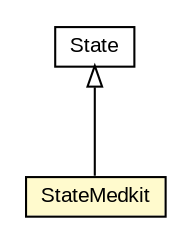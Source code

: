 #!/usr/local/bin/dot
#
# Class diagram 
# Generated by UMLGraph version 5.1 (http://www.umlgraph.org/)
#

digraph G {
	edge [fontname="arial",fontsize=10,labelfontname="arial",labelfontsize=10];
	node [fontname="arial",fontsize=10,shape=plaintext];
	nodesep=0.25;
	ranksep=0.5;
	// com.mycompany.ut2004afia.StateMedkit
	c7 [label=<<table title="com.mycompany.ut2004afia.StateMedkit" border="0" cellborder="1" cellspacing="0" cellpadding="2" port="p" bgcolor="lemonChiffon" href="./StateMedkit.html">
		<tr><td><table border="0" cellspacing="0" cellpadding="1">
<tr><td align="center" balign="center"> StateMedkit </td></tr>
		</table></td></tr>
		</table>>, fontname="arial", fontcolor="black", fontsize=10.0];
	// com.mycompany.ut2004afia.State
	c12 [label=<<table title="com.mycompany.ut2004afia.State" border="0" cellborder="1" cellspacing="0" cellpadding="2" port="p" href="./State.html">
		<tr><td><table border="0" cellspacing="0" cellpadding="1">
<tr><td align="center" balign="center"> State </td></tr>
		</table></td></tr>
		</table>>, fontname="arial", fontcolor="black", fontsize=10.0];
	//com.mycompany.ut2004afia.StateMedkit extends com.mycompany.ut2004afia.State
	c12:p -> c7:p [dir=back,arrowtail=empty];
}

